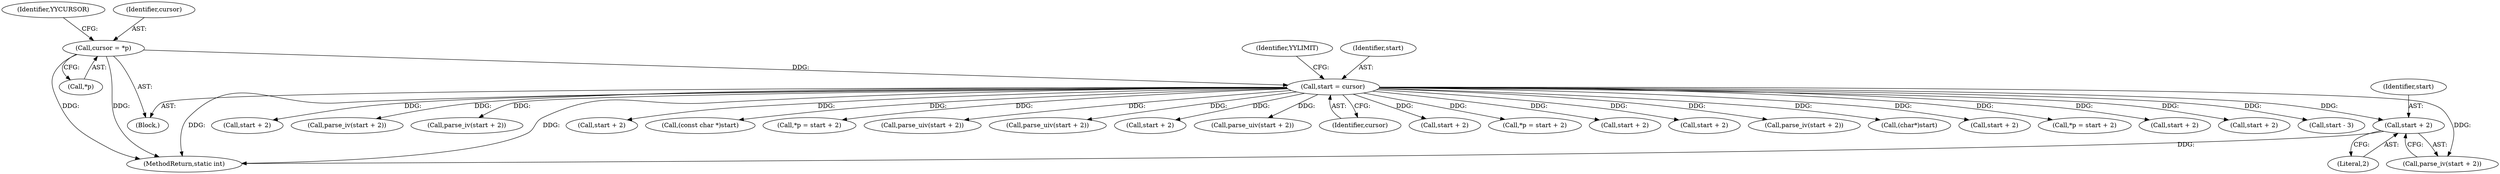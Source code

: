 digraph "0_php-src_20ce2fe8e3c211a42fee05a461a5881be9a8790e?w=1@pointer" {
"1002234" [label="(Call,start + 2)"];
"1000144" [label="(Call,start = cursor)"];
"1000120" [label="(Call,cursor = *p)"];
"1002235" [label="(Identifier,start)"];
"1002375" [label="(Call,parse_iv(start + 2))"];
"1002234" [label="(Call,start + 2)"];
"1002236" [label="(Literal,2)"];
"1001864" [label="(Call,(char*)start)"];
"1000153" [label="(Identifier,YYLIMIT)"];
"1000508" [label="(Call,start + 2)"];
"1002432" [label="(MethodReturn,static int)"];
"1001143" [label="(Call,*p = start + 2)"];
"1001295" [label="(Call,start + 2)"];
"1001311" [label="(Call,start + 2)"];
"1002009" [label="(Call,start - 3)"];
"1000111" [label="(Block,)"];
"1001146" [label="(Call,start + 2)"];
"1000999" [label="(Call,parse_iv(start + 2))"];
"1002121" [label="(Call,parse_iv(start + 2))"];
"1002122" [label="(Call,start + 2)"];
"1002233" [label="(Call,parse_iv(start + 2))"];
"1000145" [label="(Identifier,start)"];
"1000122" [label="(Call,*p)"];
"1001653" [label="(Call,(const char *)start)"];
"1000126" [label="(Identifier,YYCURSOR)"];
"1001308" [label="(Call,*p = start + 2)"];
"1001129" [label="(Call,parse_uiv(start + 2))"];
"1001294" [label="(Call,parse_uiv(start + 2))"];
"1002376" [label="(Call,start + 2)"];
"1000120" [label="(Call,cursor = *p)"];
"1000487" [label="(Call,parse_uiv(start + 2))"];
"1000146" [label="(Identifier,cursor)"];
"1000488" [label="(Call,start + 2)"];
"1000505" [label="(Call,*p = start + 2)"];
"1001130" [label="(Call,start + 2)"];
"1000121" [label="(Identifier,cursor)"];
"1001000" [label="(Call,start + 2)"];
"1000144" [label="(Call,start = cursor)"];
"1002234" -> "1002233"  [label="AST: "];
"1002234" -> "1002236"  [label="CFG: "];
"1002235" -> "1002234"  [label="AST: "];
"1002236" -> "1002234"  [label="AST: "];
"1002233" -> "1002234"  [label="CFG: "];
"1002234" -> "1002432"  [label="DDG: "];
"1000144" -> "1002234"  [label="DDG: "];
"1000144" -> "1000111"  [label="AST: "];
"1000144" -> "1000146"  [label="CFG: "];
"1000145" -> "1000144"  [label="AST: "];
"1000146" -> "1000144"  [label="AST: "];
"1000153" -> "1000144"  [label="CFG: "];
"1000144" -> "1002432"  [label="DDG: "];
"1000144" -> "1002432"  [label="DDG: "];
"1000120" -> "1000144"  [label="DDG: "];
"1000144" -> "1000487"  [label="DDG: "];
"1000144" -> "1000488"  [label="DDG: "];
"1000144" -> "1000505"  [label="DDG: "];
"1000144" -> "1000508"  [label="DDG: "];
"1000144" -> "1000999"  [label="DDG: "];
"1000144" -> "1001000"  [label="DDG: "];
"1000144" -> "1001129"  [label="DDG: "];
"1000144" -> "1001130"  [label="DDG: "];
"1000144" -> "1001143"  [label="DDG: "];
"1000144" -> "1001146"  [label="DDG: "];
"1000144" -> "1001294"  [label="DDG: "];
"1000144" -> "1001295"  [label="DDG: "];
"1000144" -> "1001308"  [label="DDG: "];
"1000144" -> "1001311"  [label="DDG: "];
"1000144" -> "1001653"  [label="DDG: "];
"1000144" -> "1001864"  [label="DDG: "];
"1000144" -> "1002009"  [label="DDG: "];
"1000144" -> "1002121"  [label="DDG: "];
"1000144" -> "1002122"  [label="DDG: "];
"1000144" -> "1002233"  [label="DDG: "];
"1000144" -> "1002375"  [label="DDG: "];
"1000144" -> "1002376"  [label="DDG: "];
"1000120" -> "1000111"  [label="AST: "];
"1000120" -> "1000122"  [label="CFG: "];
"1000121" -> "1000120"  [label="AST: "];
"1000122" -> "1000120"  [label="AST: "];
"1000126" -> "1000120"  [label="CFG: "];
"1000120" -> "1002432"  [label="DDG: "];
"1000120" -> "1002432"  [label="DDG: "];
}
